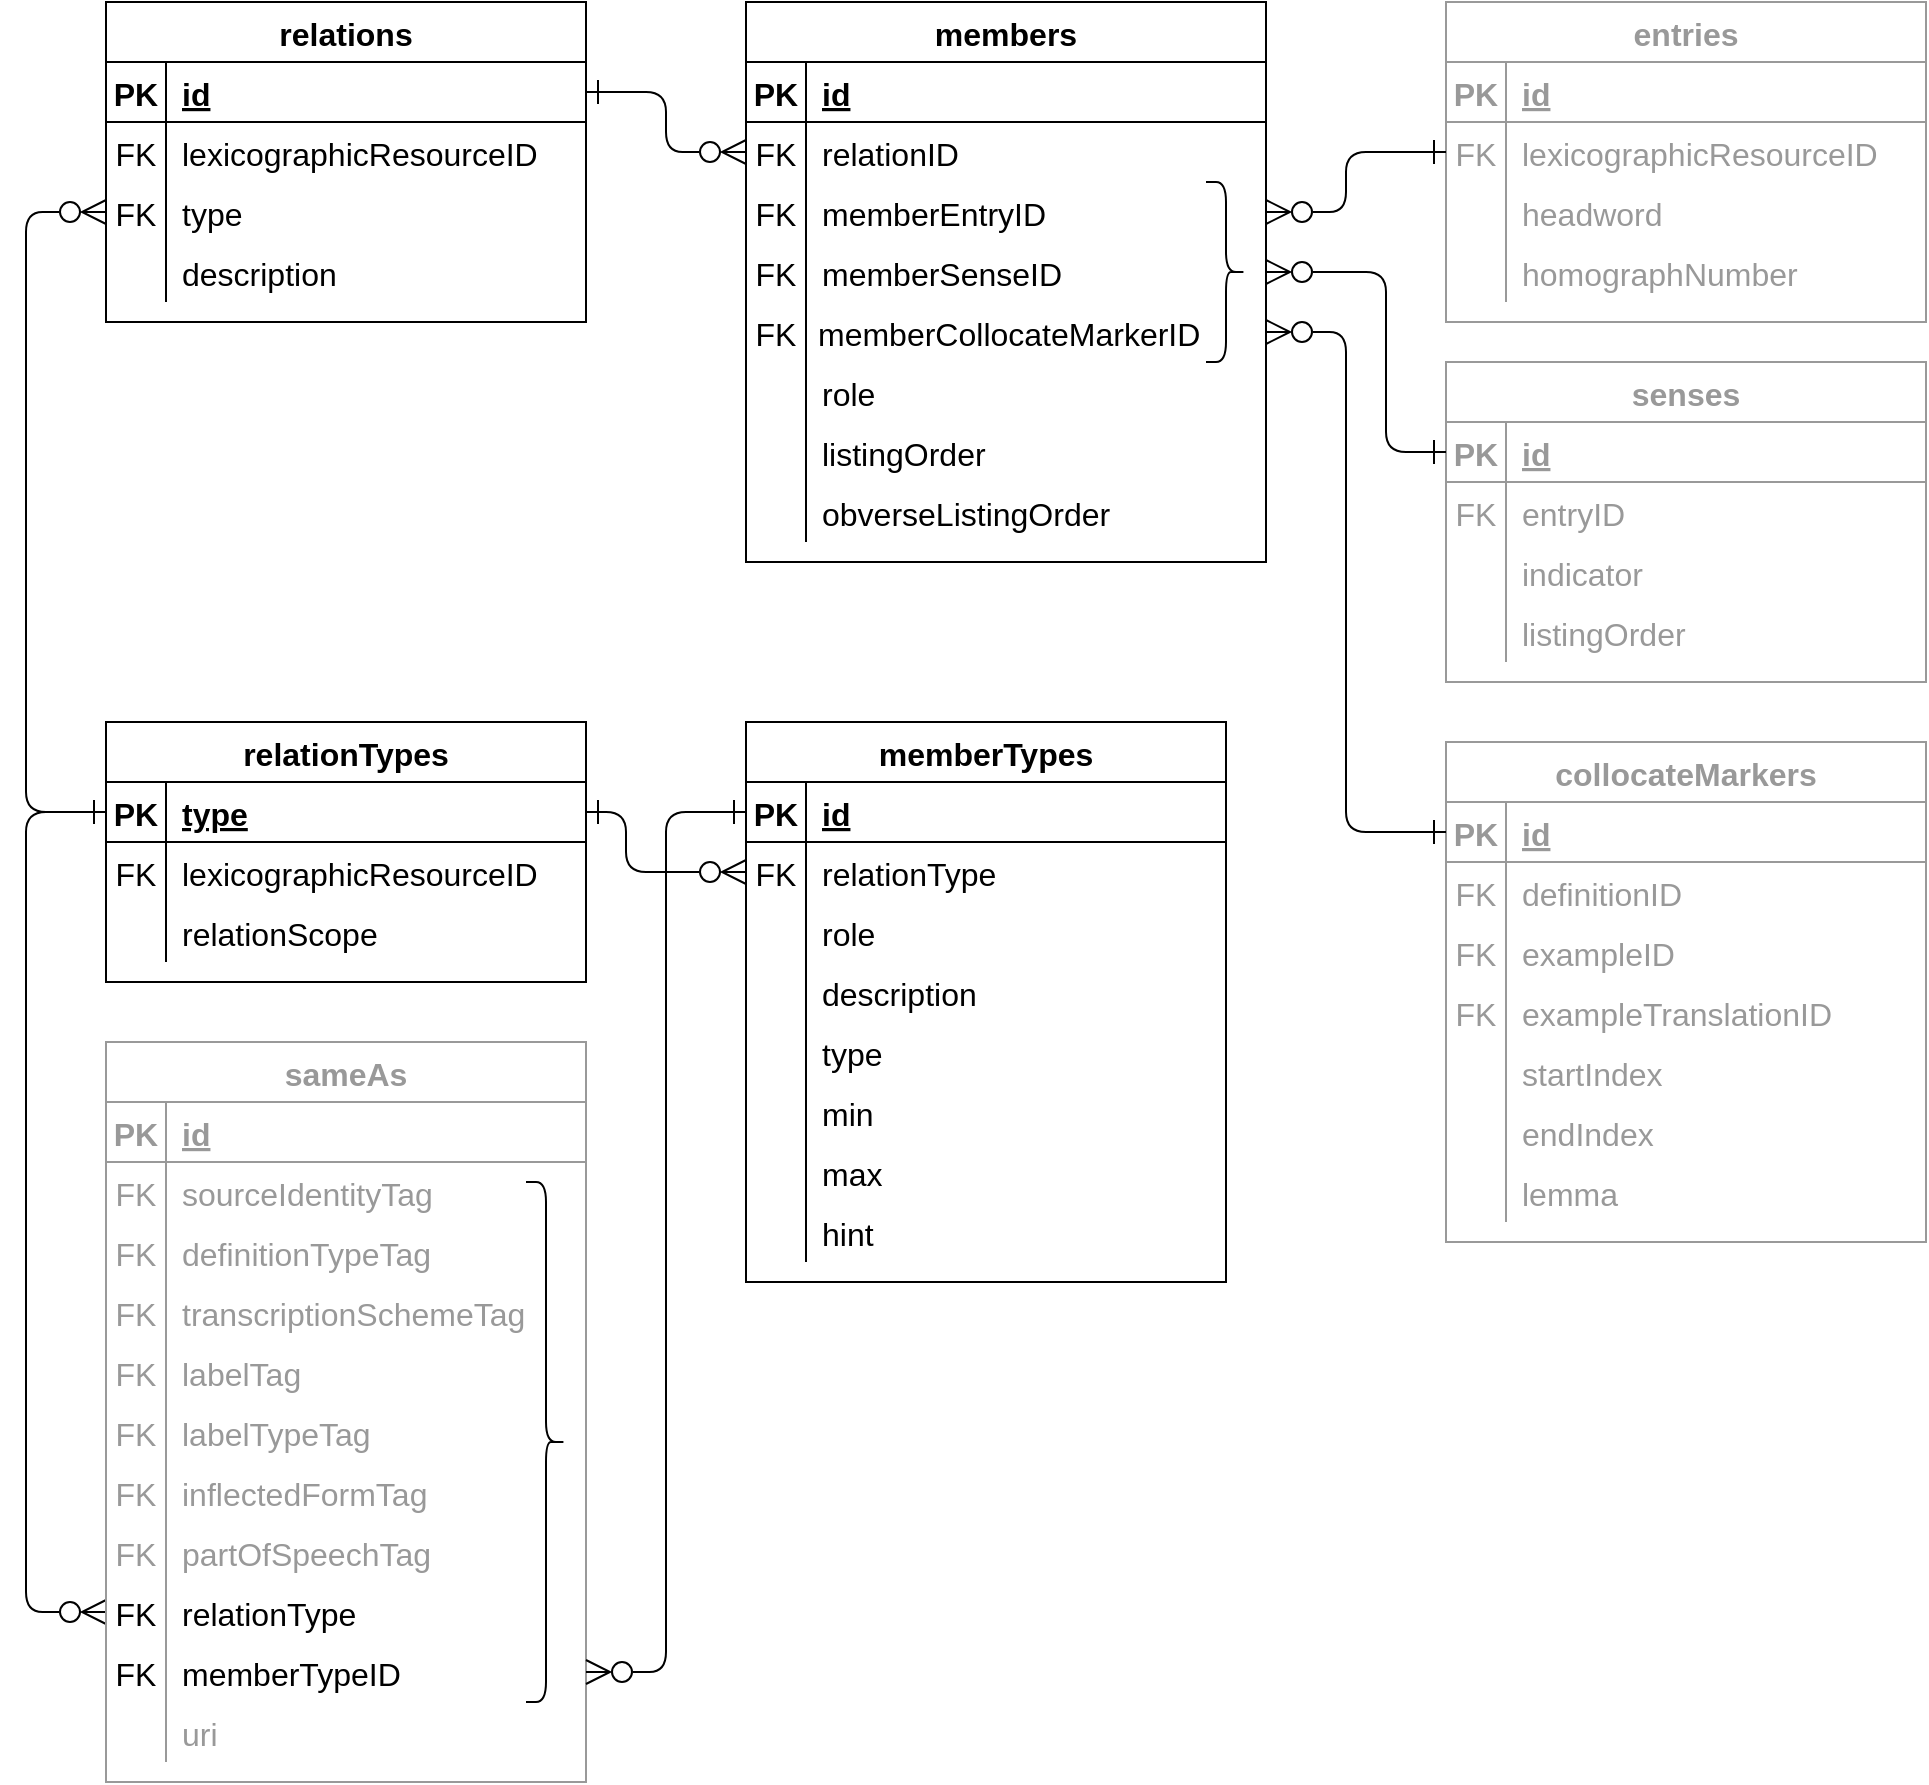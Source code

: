 <mxfile version="20.3.0" type="device"><diagram id="R2lEEEUBdFMjLlhIrx00" name="Page-1"><mxGraphModel dx="1060" dy="698" grid="1" gridSize="10" guides="1" tooltips="1" connect="1" arrows="1" fold="1" page="1" pageScale="1" pageWidth="827" pageHeight="1169" math="0" shadow="0" extFonts="Permanent Marker^https://fonts.googleapis.com/css?family=Permanent+Marker"><root><mxCell id="0"/><mxCell id="1" parent="0"/><mxCell id="E1Pg0IalvS5kdNX5mXvc-1" value="relations" style="shape=table;startSize=30;container=1;collapsible=1;childLayout=tableLayout;fixedRows=1;rowLines=0;fontStyle=1;align=center;resizeLast=1;fontSize=16;" vertex="1" parent="1"><mxGeometry x="120" y="40" width="240" height="160" as="geometry"/></mxCell><mxCell id="E1Pg0IalvS5kdNX5mXvc-2" value="" style="shape=tableRow;horizontal=0;startSize=0;swimlaneHead=0;swimlaneBody=0;fillColor=none;collapsible=0;dropTarget=0;points=[[0,0.5],[1,0.5]];portConstraint=eastwest;top=0;left=0;right=0;bottom=1;fontSize=16;" vertex="1" parent="E1Pg0IalvS5kdNX5mXvc-1"><mxGeometry y="30" width="240" height="30" as="geometry"/></mxCell><mxCell id="E1Pg0IalvS5kdNX5mXvc-3" value="PK" style="shape=partialRectangle;connectable=0;fillColor=none;top=0;left=0;bottom=0;right=0;fontStyle=1;overflow=hidden;fontSize=16;" vertex="1" parent="E1Pg0IalvS5kdNX5mXvc-2"><mxGeometry width="30" height="30" as="geometry"><mxRectangle width="30" height="30" as="alternateBounds"/></mxGeometry></mxCell><mxCell id="E1Pg0IalvS5kdNX5mXvc-4" value="id" style="shape=partialRectangle;connectable=0;fillColor=none;top=0;left=0;bottom=0;right=0;align=left;spacingLeft=6;fontStyle=5;overflow=hidden;fontSize=16;" vertex="1" parent="E1Pg0IalvS5kdNX5mXvc-2"><mxGeometry x="30" width="210" height="30" as="geometry"><mxRectangle width="210" height="30" as="alternateBounds"/></mxGeometry></mxCell><mxCell id="E1Pg0IalvS5kdNX5mXvc-5" value="" style="shape=tableRow;horizontal=0;startSize=0;swimlaneHead=0;swimlaneBody=0;fillColor=none;collapsible=0;dropTarget=0;points=[[0,0.5],[1,0.5]];portConstraint=eastwest;top=0;left=0;right=0;bottom=0;fontSize=16;" vertex="1" parent="E1Pg0IalvS5kdNX5mXvc-1"><mxGeometry y="60" width="240" height="30" as="geometry"/></mxCell><mxCell id="E1Pg0IalvS5kdNX5mXvc-6" value="FK" style="shape=partialRectangle;connectable=0;fillColor=none;top=0;left=0;bottom=0;right=0;editable=1;overflow=hidden;fontSize=16;" vertex="1" parent="E1Pg0IalvS5kdNX5mXvc-5"><mxGeometry width="30" height="30" as="geometry"><mxRectangle width="30" height="30" as="alternateBounds"/></mxGeometry></mxCell><mxCell id="E1Pg0IalvS5kdNX5mXvc-7" value="lexicographicResourceID" style="shape=partialRectangle;connectable=0;fillColor=none;top=0;left=0;bottom=0;right=0;align=left;spacingLeft=6;overflow=hidden;fontSize=16;" vertex="1" parent="E1Pg0IalvS5kdNX5mXvc-5"><mxGeometry x="30" width="210" height="30" as="geometry"><mxRectangle width="210" height="30" as="alternateBounds"/></mxGeometry></mxCell><mxCell id="E1Pg0IalvS5kdNX5mXvc-8" value="" style="shape=tableRow;horizontal=0;startSize=0;swimlaneHead=0;swimlaneBody=0;fillColor=none;collapsible=0;dropTarget=0;points=[[0,0.5],[1,0.5]];portConstraint=eastwest;top=0;left=0;right=0;bottom=0;fontSize=16;" vertex="1" parent="E1Pg0IalvS5kdNX5mXvc-1"><mxGeometry y="90" width="240" height="30" as="geometry"/></mxCell><mxCell id="E1Pg0IalvS5kdNX5mXvc-9" value="FK" style="shape=partialRectangle;connectable=0;fillColor=none;top=0;left=0;bottom=0;right=0;editable=1;overflow=hidden;fontSize=16;" vertex="1" parent="E1Pg0IalvS5kdNX5mXvc-8"><mxGeometry width="30" height="30" as="geometry"><mxRectangle width="30" height="30" as="alternateBounds"/></mxGeometry></mxCell><mxCell id="E1Pg0IalvS5kdNX5mXvc-10" value="type" style="shape=partialRectangle;connectable=0;fillColor=none;top=0;left=0;bottom=0;right=0;align=left;spacingLeft=6;overflow=hidden;fontSize=16;" vertex="1" parent="E1Pg0IalvS5kdNX5mXvc-8"><mxGeometry x="30" width="210" height="30" as="geometry"><mxRectangle width="210" height="30" as="alternateBounds"/></mxGeometry></mxCell><mxCell id="E1Pg0IalvS5kdNX5mXvc-11" style="shape=tableRow;horizontal=0;startSize=0;swimlaneHead=0;swimlaneBody=0;fillColor=none;collapsible=0;dropTarget=0;points=[[0,0.5],[1,0.5]];portConstraint=eastwest;top=0;left=0;right=0;bottom=0;fontSize=16;" vertex="1" parent="E1Pg0IalvS5kdNX5mXvc-1"><mxGeometry y="120" width="240" height="30" as="geometry"/></mxCell><mxCell id="E1Pg0IalvS5kdNX5mXvc-12" style="shape=partialRectangle;connectable=0;fillColor=none;top=0;left=0;bottom=0;right=0;editable=1;overflow=hidden;fontSize=16;" vertex="1" parent="E1Pg0IalvS5kdNX5mXvc-11"><mxGeometry width="30" height="30" as="geometry"><mxRectangle width="30" height="30" as="alternateBounds"/></mxGeometry></mxCell><mxCell id="E1Pg0IalvS5kdNX5mXvc-13" value="description" style="shape=partialRectangle;connectable=0;fillColor=none;top=0;left=0;bottom=0;right=0;align=left;spacingLeft=6;overflow=hidden;fontSize=16;" vertex="1" parent="E1Pg0IalvS5kdNX5mXvc-11"><mxGeometry x="30" width="210" height="30" as="geometry"><mxRectangle width="210" height="30" as="alternateBounds"/></mxGeometry></mxCell><mxCell id="E1Pg0IalvS5kdNX5mXvc-14" value="members" style="shape=table;startSize=30;container=1;collapsible=1;childLayout=tableLayout;fixedRows=1;rowLines=0;fontStyle=1;align=center;resizeLast=1;fontSize=16;" vertex="1" parent="1"><mxGeometry x="440" y="40" width="260" height="280" as="geometry"/></mxCell><mxCell id="E1Pg0IalvS5kdNX5mXvc-15" value="" style="shape=tableRow;horizontal=0;startSize=0;swimlaneHead=0;swimlaneBody=0;fillColor=none;collapsible=0;dropTarget=0;points=[[0,0.5],[1,0.5]];portConstraint=eastwest;top=0;left=0;right=0;bottom=1;fontSize=16;" vertex="1" parent="E1Pg0IalvS5kdNX5mXvc-14"><mxGeometry y="30" width="260" height="30" as="geometry"/></mxCell><mxCell id="E1Pg0IalvS5kdNX5mXvc-16" value="PK" style="shape=partialRectangle;connectable=0;fillColor=none;top=0;left=0;bottom=0;right=0;fontStyle=1;overflow=hidden;fontSize=16;" vertex="1" parent="E1Pg0IalvS5kdNX5mXvc-15"><mxGeometry width="30" height="30" as="geometry"><mxRectangle width="30" height="30" as="alternateBounds"/></mxGeometry></mxCell><mxCell id="E1Pg0IalvS5kdNX5mXvc-17" value="id" style="shape=partialRectangle;connectable=0;fillColor=none;top=0;left=0;bottom=0;right=0;align=left;spacingLeft=6;fontStyle=5;overflow=hidden;fontSize=16;" vertex="1" parent="E1Pg0IalvS5kdNX5mXvc-15"><mxGeometry x="30" width="230" height="30" as="geometry"><mxRectangle width="230" height="30" as="alternateBounds"/></mxGeometry></mxCell><mxCell id="E1Pg0IalvS5kdNX5mXvc-18" value="" style="shape=tableRow;horizontal=0;startSize=0;swimlaneHead=0;swimlaneBody=0;fillColor=none;collapsible=0;dropTarget=0;points=[[0,0.5],[1,0.5]];portConstraint=eastwest;top=0;left=0;right=0;bottom=0;fontSize=16;" vertex="1" parent="E1Pg0IalvS5kdNX5mXvc-14"><mxGeometry y="60" width="260" height="30" as="geometry"/></mxCell><mxCell id="E1Pg0IalvS5kdNX5mXvc-19" value="FK" style="shape=partialRectangle;connectable=0;fillColor=none;top=0;left=0;bottom=0;right=0;editable=1;overflow=hidden;fontSize=16;" vertex="1" parent="E1Pg0IalvS5kdNX5mXvc-18"><mxGeometry width="30" height="30" as="geometry"><mxRectangle width="30" height="30" as="alternateBounds"/></mxGeometry></mxCell><mxCell id="E1Pg0IalvS5kdNX5mXvc-20" value="relationID" style="shape=partialRectangle;connectable=0;fillColor=none;top=0;left=0;bottom=0;right=0;align=left;spacingLeft=6;overflow=hidden;fontSize=16;" vertex="1" parent="E1Pg0IalvS5kdNX5mXvc-18"><mxGeometry x="30" width="230" height="30" as="geometry"><mxRectangle width="230" height="30" as="alternateBounds"/></mxGeometry></mxCell><mxCell id="E1Pg0IalvS5kdNX5mXvc-21" value="" style="shape=tableRow;horizontal=0;startSize=0;swimlaneHead=0;swimlaneBody=0;fillColor=none;collapsible=0;dropTarget=0;points=[[0,0.5],[1,0.5]];portConstraint=eastwest;top=0;left=0;right=0;bottom=0;fontSize=16;" vertex="1" parent="E1Pg0IalvS5kdNX5mXvc-14"><mxGeometry y="90" width="260" height="30" as="geometry"/></mxCell><mxCell id="E1Pg0IalvS5kdNX5mXvc-22" value="FK" style="shape=partialRectangle;connectable=0;fillColor=none;top=0;left=0;bottom=0;right=0;editable=1;overflow=hidden;fontSize=16;" vertex="1" parent="E1Pg0IalvS5kdNX5mXvc-21"><mxGeometry width="30" height="30" as="geometry"><mxRectangle width="30" height="30" as="alternateBounds"/></mxGeometry></mxCell><mxCell id="E1Pg0IalvS5kdNX5mXvc-23" value="memberEntryID" style="shape=partialRectangle;connectable=0;fillColor=none;top=0;left=0;bottom=0;right=0;align=left;spacingLeft=6;overflow=hidden;fontSize=16;" vertex="1" parent="E1Pg0IalvS5kdNX5mXvc-21"><mxGeometry x="30" width="230" height="30" as="geometry"><mxRectangle width="230" height="30" as="alternateBounds"/></mxGeometry></mxCell><mxCell id="E1Pg0IalvS5kdNX5mXvc-24" style="shape=tableRow;horizontal=0;startSize=0;swimlaneHead=0;swimlaneBody=0;fillColor=none;collapsible=0;dropTarget=0;points=[[0,0.5],[1,0.5]];portConstraint=eastwest;top=0;left=0;right=0;bottom=0;fontSize=16;" vertex="1" parent="E1Pg0IalvS5kdNX5mXvc-14"><mxGeometry y="120" width="260" height="30" as="geometry"/></mxCell><mxCell id="E1Pg0IalvS5kdNX5mXvc-25" value="FK" style="shape=partialRectangle;connectable=0;fillColor=none;top=0;left=0;bottom=0;right=0;editable=1;overflow=hidden;fontSize=16;" vertex="1" parent="E1Pg0IalvS5kdNX5mXvc-24"><mxGeometry width="30" height="30" as="geometry"><mxRectangle width="30" height="30" as="alternateBounds"/></mxGeometry></mxCell><mxCell id="E1Pg0IalvS5kdNX5mXvc-26" value="memberSenseID" style="shape=partialRectangle;connectable=0;fillColor=none;top=0;left=0;bottom=0;right=0;align=left;spacingLeft=6;overflow=hidden;fontSize=16;" vertex="1" parent="E1Pg0IalvS5kdNX5mXvc-24"><mxGeometry x="30" width="230" height="30" as="geometry"><mxRectangle width="230" height="30" as="alternateBounds"/></mxGeometry></mxCell><mxCell id="E1Pg0IalvS5kdNX5mXvc-36" style="shape=tableRow;horizontal=0;startSize=0;swimlaneHead=0;swimlaneBody=0;fillColor=none;collapsible=0;dropTarget=0;points=[[0,0.5],[1,0.5]];portConstraint=eastwest;top=0;left=0;right=0;bottom=0;fontSize=16;" vertex="1" parent="E1Pg0IalvS5kdNX5mXvc-14"><mxGeometry y="150" width="260" height="30" as="geometry"/></mxCell><mxCell id="E1Pg0IalvS5kdNX5mXvc-37" value="FK" style="shape=partialRectangle;connectable=0;fillColor=none;top=0;left=0;bottom=0;right=0;editable=1;overflow=hidden;fontSize=16;" vertex="1" parent="E1Pg0IalvS5kdNX5mXvc-36"><mxGeometry width="30" height="30" as="geometry"><mxRectangle width="30" height="30" as="alternateBounds"/></mxGeometry></mxCell><mxCell id="E1Pg0IalvS5kdNX5mXvc-38" value="memberCollocateMarkerID" style="shape=partialRectangle;connectable=0;fillColor=none;top=0;left=0;bottom=0;right=0;align=left;spacingLeft=6;overflow=hidden;fontSize=16;spacing=0;" vertex="1" parent="E1Pg0IalvS5kdNX5mXvc-36"><mxGeometry x="30" width="230" height="30" as="geometry"><mxRectangle width="230" height="30" as="alternateBounds"/></mxGeometry></mxCell><mxCell id="E1Pg0IalvS5kdNX5mXvc-27" style="shape=tableRow;horizontal=0;startSize=0;swimlaneHead=0;swimlaneBody=0;fillColor=none;collapsible=0;dropTarget=0;points=[[0,0.5],[1,0.5]];portConstraint=eastwest;top=0;left=0;right=0;bottom=0;fontSize=16;" vertex="1" parent="E1Pg0IalvS5kdNX5mXvc-14"><mxGeometry y="180" width="260" height="30" as="geometry"/></mxCell><mxCell id="E1Pg0IalvS5kdNX5mXvc-28" style="shape=partialRectangle;connectable=0;fillColor=none;top=0;left=0;bottom=0;right=0;editable=1;overflow=hidden;fontSize=16;" vertex="1" parent="E1Pg0IalvS5kdNX5mXvc-27"><mxGeometry width="30" height="30" as="geometry"><mxRectangle width="30" height="30" as="alternateBounds"/></mxGeometry></mxCell><mxCell id="E1Pg0IalvS5kdNX5mXvc-29" value="role" style="shape=partialRectangle;connectable=0;fillColor=none;top=0;left=0;bottom=0;right=0;align=left;spacingLeft=6;overflow=hidden;fontSize=16;" vertex="1" parent="E1Pg0IalvS5kdNX5mXvc-27"><mxGeometry x="30" width="230" height="30" as="geometry"><mxRectangle width="230" height="30" as="alternateBounds"/></mxGeometry></mxCell><mxCell id="E1Pg0IalvS5kdNX5mXvc-30" style="shape=tableRow;horizontal=0;startSize=0;swimlaneHead=0;swimlaneBody=0;fillColor=none;collapsible=0;dropTarget=0;points=[[0,0.5],[1,0.5]];portConstraint=eastwest;top=0;left=0;right=0;bottom=0;fontSize=16;" vertex="1" parent="E1Pg0IalvS5kdNX5mXvc-14"><mxGeometry y="210" width="260" height="30" as="geometry"/></mxCell><mxCell id="E1Pg0IalvS5kdNX5mXvc-31" style="shape=partialRectangle;connectable=0;fillColor=none;top=0;left=0;bottom=0;right=0;editable=1;overflow=hidden;fontSize=16;" vertex="1" parent="E1Pg0IalvS5kdNX5mXvc-30"><mxGeometry width="30" height="30" as="geometry"><mxRectangle width="30" height="30" as="alternateBounds"/></mxGeometry></mxCell><mxCell id="E1Pg0IalvS5kdNX5mXvc-32" value="listingOrder" style="shape=partialRectangle;connectable=0;fillColor=none;top=0;left=0;bottom=0;right=0;align=left;spacingLeft=6;overflow=hidden;fontSize=16;" vertex="1" parent="E1Pg0IalvS5kdNX5mXvc-30"><mxGeometry x="30" width="230" height="30" as="geometry"><mxRectangle width="230" height="30" as="alternateBounds"/></mxGeometry></mxCell><mxCell id="E1Pg0IalvS5kdNX5mXvc-33" style="shape=tableRow;horizontal=0;startSize=0;swimlaneHead=0;swimlaneBody=0;fillColor=none;collapsible=0;dropTarget=0;points=[[0,0.5],[1,0.5]];portConstraint=eastwest;top=0;left=0;right=0;bottom=0;fontSize=16;" vertex="1" parent="E1Pg0IalvS5kdNX5mXvc-14"><mxGeometry y="240" width="260" height="30" as="geometry"/></mxCell><mxCell id="E1Pg0IalvS5kdNX5mXvc-34" style="shape=partialRectangle;connectable=0;fillColor=none;top=0;left=0;bottom=0;right=0;editable=1;overflow=hidden;fontSize=16;" vertex="1" parent="E1Pg0IalvS5kdNX5mXvc-33"><mxGeometry width="30" height="30" as="geometry"><mxRectangle width="30" height="30" as="alternateBounds"/></mxGeometry></mxCell><mxCell id="E1Pg0IalvS5kdNX5mXvc-35" value="obverseListingOrder" style="shape=partialRectangle;connectable=0;fillColor=none;top=0;left=0;bottom=0;right=0;align=left;spacingLeft=6;overflow=hidden;fontSize=16;" vertex="1" parent="E1Pg0IalvS5kdNX5mXvc-33"><mxGeometry x="30" width="230" height="30" as="geometry"><mxRectangle width="230" height="30" as="alternateBounds"/></mxGeometry></mxCell><mxCell id="E1Pg0IalvS5kdNX5mXvc-39" value="" style="shape=curlyBracket;whiteSpace=wrap;html=1;rounded=1;flipH=1;strokeColor=#000000;fontFamily=Helvetica;fontSize=12;fontColor=#999999;" vertex="1" parent="1"><mxGeometry x="670" y="130" width="20" height="90" as="geometry"/></mxCell><mxCell id="E1Pg0IalvS5kdNX5mXvc-40" value="relationTypes" style="shape=table;startSize=30;container=1;collapsible=1;childLayout=tableLayout;fixedRows=1;rowLines=0;fontStyle=1;align=center;resizeLast=1;fontSize=16;" vertex="1" parent="1"><mxGeometry x="120" y="400" width="240" height="130" as="geometry"/></mxCell><mxCell id="E1Pg0IalvS5kdNX5mXvc-41" value="" style="shape=tableRow;horizontal=0;startSize=0;swimlaneHead=0;swimlaneBody=0;fillColor=none;collapsible=0;dropTarget=0;points=[[0,0.5],[1,0.5]];portConstraint=eastwest;top=0;left=0;right=0;bottom=1;fontSize=16;" vertex="1" parent="E1Pg0IalvS5kdNX5mXvc-40"><mxGeometry y="30" width="240" height="30" as="geometry"/></mxCell><mxCell id="E1Pg0IalvS5kdNX5mXvc-42" value="PK" style="shape=partialRectangle;connectable=0;fillColor=none;top=0;left=0;bottom=0;right=0;fontStyle=1;overflow=hidden;fontSize=16;" vertex="1" parent="E1Pg0IalvS5kdNX5mXvc-41"><mxGeometry width="30" height="30" as="geometry"><mxRectangle width="30" height="30" as="alternateBounds"/></mxGeometry></mxCell><mxCell id="E1Pg0IalvS5kdNX5mXvc-43" value="type" style="shape=partialRectangle;connectable=0;fillColor=none;top=0;left=0;bottom=0;right=0;align=left;spacingLeft=6;fontStyle=5;overflow=hidden;fontSize=16;" vertex="1" parent="E1Pg0IalvS5kdNX5mXvc-41"><mxGeometry x="30" width="210" height="30" as="geometry"><mxRectangle width="210" height="30" as="alternateBounds"/></mxGeometry></mxCell><mxCell id="E1Pg0IalvS5kdNX5mXvc-44" value="" style="shape=tableRow;horizontal=0;startSize=0;swimlaneHead=0;swimlaneBody=0;fillColor=none;collapsible=0;dropTarget=0;points=[[0,0.5],[1,0.5]];portConstraint=eastwest;top=0;left=0;right=0;bottom=0;fontSize=16;" vertex="1" parent="E1Pg0IalvS5kdNX5mXvc-40"><mxGeometry y="60" width="240" height="30" as="geometry"/></mxCell><mxCell id="E1Pg0IalvS5kdNX5mXvc-45" value="FK" style="shape=partialRectangle;connectable=0;fillColor=none;top=0;left=0;bottom=0;right=0;editable=1;overflow=hidden;fontSize=16;" vertex="1" parent="E1Pg0IalvS5kdNX5mXvc-44"><mxGeometry width="30" height="30" as="geometry"><mxRectangle width="30" height="30" as="alternateBounds"/></mxGeometry></mxCell><mxCell id="E1Pg0IalvS5kdNX5mXvc-46" value="lexicographicResourceID" style="shape=partialRectangle;connectable=0;fillColor=none;top=0;left=0;bottom=0;right=0;align=left;spacingLeft=6;overflow=hidden;fontSize=16;" vertex="1" parent="E1Pg0IalvS5kdNX5mXvc-44"><mxGeometry x="30" width="210" height="30" as="geometry"><mxRectangle width="210" height="30" as="alternateBounds"/></mxGeometry></mxCell><mxCell id="E1Pg0IalvS5kdNX5mXvc-47" style="shape=tableRow;horizontal=0;startSize=0;swimlaneHead=0;swimlaneBody=0;fillColor=none;collapsible=0;dropTarget=0;points=[[0,0.5],[1,0.5]];portConstraint=eastwest;top=0;left=0;right=0;bottom=0;fontSize=16;" vertex="1" parent="E1Pg0IalvS5kdNX5mXvc-40"><mxGeometry y="90" width="240" height="30" as="geometry"/></mxCell><mxCell id="E1Pg0IalvS5kdNX5mXvc-48" style="shape=partialRectangle;connectable=0;fillColor=none;top=0;left=0;bottom=0;right=0;editable=1;overflow=hidden;fontSize=16;" vertex="1" parent="E1Pg0IalvS5kdNX5mXvc-47"><mxGeometry width="30" height="30" as="geometry"><mxRectangle width="30" height="30" as="alternateBounds"/></mxGeometry></mxCell><mxCell id="E1Pg0IalvS5kdNX5mXvc-49" value="relationScope" style="shape=partialRectangle;connectable=0;fillColor=none;top=0;left=0;bottom=0;right=0;align=left;spacingLeft=6;overflow=hidden;fontSize=16;" vertex="1" parent="E1Pg0IalvS5kdNX5mXvc-47"><mxGeometry x="30" width="210" height="30" as="geometry"><mxRectangle width="210" height="30" as="alternateBounds"/></mxGeometry></mxCell><mxCell id="E1Pg0IalvS5kdNX5mXvc-50" value="memberTypes" style="shape=table;startSize=30;container=1;collapsible=1;childLayout=tableLayout;fixedRows=1;rowLines=0;fontStyle=1;align=center;resizeLast=1;fontSize=16;" vertex="1" parent="1"><mxGeometry x="440" y="400" width="240" height="280" as="geometry"/></mxCell><mxCell id="E1Pg0IalvS5kdNX5mXvc-51" value="" style="shape=tableRow;horizontal=0;startSize=0;swimlaneHead=0;swimlaneBody=0;fillColor=none;collapsible=0;dropTarget=0;points=[[0,0.5],[1,0.5]];portConstraint=eastwest;top=0;left=0;right=0;bottom=1;fontSize=16;" vertex="1" parent="E1Pg0IalvS5kdNX5mXvc-50"><mxGeometry y="30" width="240" height="30" as="geometry"/></mxCell><mxCell id="E1Pg0IalvS5kdNX5mXvc-52" value="PK" style="shape=partialRectangle;connectable=0;fillColor=none;top=0;left=0;bottom=0;right=0;fontStyle=1;overflow=hidden;fontSize=16;" vertex="1" parent="E1Pg0IalvS5kdNX5mXvc-51"><mxGeometry width="30" height="30" as="geometry"><mxRectangle width="30" height="30" as="alternateBounds"/></mxGeometry></mxCell><mxCell id="E1Pg0IalvS5kdNX5mXvc-53" value="id" style="shape=partialRectangle;connectable=0;fillColor=none;top=0;left=0;bottom=0;right=0;align=left;spacingLeft=6;fontStyle=5;overflow=hidden;fontSize=16;" vertex="1" parent="E1Pg0IalvS5kdNX5mXvc-51"><mxGeometry x="30" width="210" height="30" as="geometry"><mxRectangle width="210" height="30" as="alternateBounds"/></mxGeometry></mxCell><mxCell id="E1Pg0IalvS5kdNX5mXvc-54" value="" style="shape=tableRow;horizontal=0;startSize=0;swimlaneHead=0;swimlaneBody=0;fillColor=none;collapsible=0;dropTarget=0;points=[[0,0.5],[1,0.5]];portConstraint=eastwest;top=0;left=0;right=0;bottom=0;fontSize=16;" vertex="1" parent="E1Pg0IalvS5kdNX5mXvc-50"><mxGeometry y="60" width="240" height="30" as="geometry"/></mxCell><mxCell id="E1Pg0IalvS5kdNX5mXvc-55" value="FK" style="shape=partialRectangle;connectable=0;fillColor=none;top=0;left=0;bottom=0;right=0;editable=1;overflow=hidden;fontSize=16;" vertex="1" parent="E1Pg0IalvS5kdNX5mXvc-54"><mxGeometry width="30" height="30" as="geometry"><mxRectangle width="30" height="30" as="alternateBounds"/></mxGeometry></mxCell><mxCell id="E1Pg0IalvS5kdNX5mXvc-56" value="relationType" style="shape=partialRectangle;connectable=0;fillColor=none;top=0;left=0;bottom=0;right=0;align=left;spacingLeft=6;overflow=hidden;fontSize=16;" vertex="1" parent="E1Pg0IalvS5kdNX5mXvc-54"><mxGeometry x="30" width="210" height="30" as="geometry"><mxRectangle width="210" height="30" as="alternateBounds"/></mxGeometry></mxCell><mxCell id="E1Pg0IalvS5kdNX5mXvc-57" style="shape=tableRow;horizontal=0;startSize=0;swimlaneHead=0;swimlaneBody=0;fillColor=none;collapsible=0;dropTarget=0;points=[[0,0.5],[1,0.5]];portConstraint=eastwest;top=0;left=0;right=0;bottom=0;fontSize=16;" vertex="1" parent="E1Pg0IalvS5kdNX5mXvc-50"><mxGeometry y="90" width="240" height="30" as="geometry"/></mxCell><mxCell id="E1Pg0IalvS5kdNX5mXvc-58" style="shape=partialRectangle;connectable=0;fillColor=none;top=0;left=0;bottom=0;right=0;editable=1;overflow=hidden;fontSize=16;" vertex="1" parent="E1Pg0IalvS5kdNX5mXvc-57"><mxGeometry width="30" height="30" as="geometry"><mxRectangle width="30" height="30" as="alternateBounds"/></mxGeometry></mxCell><mxCell id="E1Pg0IalvS5kdNX5mXvc-59" value="role" style="shape=partialRectangle;connectable=0;fillColor=none;top=0;left=0;bottom=0;right=0;align=left;spacingLeft=6;overflow=hidden;fontSize=16;" vertex="1" parent="E1Pg0IalvS5kdNX5mXvc-57"><mxGeometry x="30" width="210" height="30" as="geometry"><mxRectangle width="210" height="30" as="alternateBounds"/></mxGeometry></mxCell><mxCell id="E1Pg0IalvS5kdNX5mXvc-60" style="shape=tableRow;horizontal=0;startSize=0;swimlaneHead=0;swimlaneBody=0;fillColor=none;collapsible=0;dropTarget=0;points=[[0,0.5],[1,0.5]];portConstraint=eastwest;top=0;left=0;right=0;bottom=0;fontSize=16;" vertex="1" parent="E1Pg0IalvS5kdNX5mXvc-50"><mxGeometry y="120" width="240" height="30" as="geometry"/></mxCell><mxCell id="E1Pg0IalvS5kdNX5mXvc-61" style="shape=partialRectangle;connectable=0;fillColor=none;top=0;left=0;bottom=0;right=0;editable=1;overflow=hidden;fontSize=16;" vertex="1" parent="E1Pg0IalvS5kdNX5mXvc-60"><mxGeometry width="30" height="30" as="geometry"><mxRectangle width="30" height="30" as="alternateBounds"/></mxGeometry></mxCell><mxCell id="E1Pg0IalvS5kdNX5mXvc-62" value="description" style="shape=partialRectangle;connectable=0;fillColor=none;top=0;left=0;bottom=0;right=0;align=left;spacingLeft=6;overflow=hidden;fontSize=16;" vertex="1" parent="E1Pg0IalvS5kdNX5mXvc-60"><mxGeometry x="30" width="210" height="30" as="geometry"><mxRectangle width="210" height="30" as="alternateBounds"/></mxGeometry></mxCell><mxCell id="E1Pg0IalvS5kdNX5mXvc-63" style="shape=tableRow;horizontal=0;startSize=0;swimlaneHead=0;swimlaneBody=0;fillColor=none;collapsible=0;dropTarget=0;points=[[0,0.5],[1,0.5]];portConstraint=eastwest;top=0;left=0;right=0;bottom=0;fontSize=16;" vertex="1" parent="E1Pg0IalvS5kdNX5mXvc-50"><mxGeometry y="150" width="240" height="30" as="geometry"/></mxCell><mxCell id="E1Pg0IalvS5kdNX5mXvc-64" style="shape=partialRectangle;connectable=0;fillColor=none;top=0;left=0;bottom=0;right=0;editable=1;overflow=hidden;fontSize=16;" vertex="1" parent="E1Pg0IalvS5kdNX5mXvc-63"><mxGeometry width="30" height="30" as="geometry"><mxRectangle width="30" height="30" as="alternateBounds"/></mxGeometry></mxCell><mxCell id="E1Pg0IalvS5kdNX5mXvc-65" value="type" style="shape=partialRectangle;connectable=0;fillColor=none;top=0;left=0;bottom=0;right=0;align=left;spacingLeft=6;overflow=hidden;fontSize=16;" vertex="1" parent="E1Pg0IalvS5kdNX5mXvc-63"><mxGeometry x="30" width="210" height="30" as="geometry"><mxRectangle width="210" height="30" as="alternateBounds"/></mxGeometry></mxCell><mxCell id="E1Pg0IalvS5kdNX5mXvc-66" style="shape=tableRow;horizontal=0;startSize=0;swimlaneHead=0;swimlaneBody=0;fillColor=none;collapsible=0;dropTarget=0;points=[[0,0.5],[1,0.5]];portConstraint=eastwest;top=0;left=0;right=0;bottom=0;fontSize=16;" vertex="1" parent="E1Pg0IalvS5kdNX5mXvc-50"><mxGeometry y="180" width="240" height="30" as="geometry"/></mxCell><mxCell id="E1Pg0IalvS5kdNX5mXvc-67" style="shape=partialRectangle;connectable=0;fillColor=none;top=0;left=0;bottom=0;right=0;editable=1;overflow=hidden;fontSize=16;" vertex="1" parent="E1Pg0IalvS5kdNX5mXvc-66"><mxGeometry width="30" height="30" as="geometry"><mxRectangle width="30" height="30" as="alternateBounds"/></mxGeometry></mxCell><mxCell id="E1Pg0IalvS5kdNX5mXvc-68" value="min" style="shape=partialRectangle;connectable=0;fillColor=none;top=0;left=0;bottom=0;right=0;align=left;spacingLeft=6;overflow=hidden;fontSize=16;" vertex="1" parent="E1Pg0IalvS5kdNX5mXvc-66"><mxGeometry x="30" width="210" height="30" as="geometry"><mxRectangle width="210" height="30" as="alternateBounds"/></mxGeometry></mxCell><mxCell id="E1Pg0IalvS5kdNX5mXvc-69" style="shape=tableRow;horizontal=0;startSize=0;swimlaneHead=0;swimlaneBody=0;fillColor=none;collapsible=0;dropTarget=0;points=[[0,0.5],[1,0.5]];portConstraint=eastwest;top=0;left=0;right=0;bottom=0;fontSize=16;" vertex="1" parent="E1Pg0IalvS5kdNX5mXvc-50"><mxGeometry y="210" width="240" height="30" as="geometry"/></mxCell><mxCell id="E1Pg0IalvS5kdNX5mXvc-70" style="shape=partialRectangle;connectable=0;fillColor=none;top=0;left=0;bottom=0;right=0;editable=1;overflow=hidden;fontSize=16;" vertex="1" parent="E1Pg0IalvS5kdNX5mXvc-69"><mxGeometry width="30" height="30" as="geometry"><mxRectangle width="30" height="30" as="alternateBounds"/></mxGeometry></mxCell><mxCell id="E1Pg0IalvS5kdNX5mXvc-71" value="max" style="shape=partialRectangle;connectable=0;fillColor=none;top=0;left=0;bottom=0;right=0;align=left;spacingLeft=6;overflow=hidden;fontSize=16;" vertex="1" parent="E1Pg0IalvS5kdNX5mXvc-69"><mxGeometry x="30" width="210" height="30" as="geometry"><mxRectangle width="210" height="30" as="alternateBounds"/></mxGeometry></mxCell><mxCell id="E1Pg0IalvS5kdNX5mXvc-72" style="shape=tableRow;horizontal=0;startSize=0;swimlaneHead=0;swimlaneBody=0;fillColor=none;collapsible=0;dropTarget=0;points=[[0,0.5],[1,0.5]];portConstraint=eastwest;top=0;left=0;right=0;bottom=0;fontSize=16;" vertex="1" parent="E1Pg0IalvS5kdNX5mXvc-50"><mxGeometry y="240" width="240" height="30" as="geometry"/></mxCell><mxCell id="E1Pg0IalvS5kdNX5mXvc-73" style="shape=partialRectangle;connectable=0;fillColor=none;top=0;left=0;bottom=0;right=0;editable=1;overflow=hidden;fontSize=16;" vertex="1" parent="E1Pg0IalvS5kdNX5mXvc-72"><mxGeometry width="30" height="30" as="geometry"><mxRectangle width="30" height="30" as="alternateBounds"/></mxGeometry></mxCell><mxCell id="E1Pg0IalvS5kdNX5mXvc-74" value="hint" style="shape=partialRectangle;connectable=0;fillColor=none;top=0;left=0;bottom=0;right=0;align=left;spacingLeft=6;overflow=hidden;fontSize=16;" vertex="1" parent="E1Pg0IalvS5kdNX5mXvc-72"><mxGeometry x="30" width="210" height="30" as="geometry"><mxRectangle width="210" height="30" as="alternateBounds"/></mxGeometry></mxCell><mxCell id="E1Pg0IalvS5kdNX5mXvc-88" style="edgeStyle=orthogonalEdgeStyle;rounded=1;orthogonalLoop=1;jettySize=auto;html=1;exitX=0;exitY=0.5;exitDx=0;exitDy=0;entryX=0;entryY=0.5;entryDx=0;entryDy=0;startArrow=ERzeroToMany;startFill=0;endArrow=ERone;endFill=0;endSize=10;startSize=10;" edge="1" parent="1" source="E1Pg0IalvS5kdNX5mXvc-8" target="E1Pg0IalvS5kdNX5mXvc-41"><mxGeometry relative="1" as="geometry"><Array as="points"><mxPoint x="80" y="145"/><mxPoint x="80" y="445"/></Array></mxGeometry></mxCell><mxCell id="E1Pg0IalvS5kdNX5mXvc-89" style="edgeStyle=orthogonalEdgeStyle;shape=connector;rounded=1;orthogonalLoop=1;jettySize=auto;html=1;exitX=0;exitY=0.5;exitDx=0;exitDy=0;entryX=1;entryY=0.5;entryDx=0;entryDy=0;labelBackgroundColor=default;strokeColor=default;fontFamily=Helvetica;fontSize=11;fontColor=default;startArrow=ERzeroToMany;startFill=0;endArrow=ERone;endFill=0;startSize=10;endSize=10;" edge="1" parent="1" source="E1Pg0IalvS5kdNX5mXvc-18" target="E1Pg0IalvS5kdNX5mXvc-2"><mxGeometry relative="1" as="geometry"/></mxCell><mxCell id="E1Pg0IalvS5kdNX5mXvc-90" style="edgeStyle=orthogonalEdgeStyle;shape=connector;rounded=1;orthogonalLoop=1;jettySize=auto;html=1;exitX=0;exitY=0.5;exitDx=0;exitDy=0;entryX=1;entryY=0.5;entryDx=0;entryDy=0;labelBackgroundColor=default;strokeColor=default;fontFamily=Helvetica;fontSize=11;fontColor=default;startArrow=ERzeroToMany;startFill=0;endArrow=ERone;endFill=0;startSize=10;endSize=10;" edge="1" parent="1" source="E1Pg0IalvS5kdNX5mXvc-54" target="E1Pg0IalvS5kdNX5mXvc-41"><mxGeometry relative="1" as="geometry"><Array as="points"><mxPoint x="380" y="475"/><mxPoint x="380" y="445"/></Array></mxGeometry></mxCell><mxCell id="E1Pg0IalvS5kdNX5mXvc-91" style="edgeStyle=orthogonalEdgeStyle;shape=connector;rounded=1;orthogonalLoop=1;jettySize=auto;html=1;exitX=0;exitY=0.5;exitDx=0;exitDy=0;entryX=0;entryY=0.5;entryDx=0;entryDy=0;labelBackgroundColor=default;strokeColor=default;fontFamily=Helvetica;fontSize=11;fontColor=default;startArrow=ERzeroToMany;startFill=0;endArrow=ERone;endFill=0;startSize=10;endSize=10;" edge="1" parent="1" source="E1Pg0IalvS5kdNX5mXvc-183" target="E1Pg0IalvS5kdNX5mXvc-41"><mxGeometry relative="1" as="geometry"><mxPoint x="120" y="660" as="sourcePoint"/><Array as="points"><mxPoint x="80" y="845"/><mxPoint x="80" y="445"/></Array></mxGeometry></mxCell><mxCell id="E1Pg0IalvS5kdNX5mXvc-93" value="entries" style="shape=table;startSize=30;container=1;collapsible=1;childLayout=tableLayout;fixedRows=1;rowLines=0;fontStyle=1;align=center;resizeLast=1;fontSize=16;strokeColor=#999999;fontColor=#999999;" vertex="1" parent="1"><mxGeometry x="790" y="40" width="240" height="160" as="geometry"><mxRectangle x="400" y="480" width="90" height="30" as="alternateBounds"/></mxGeometry></mxCell><mxCell id="E1Pg0IalvS5kdNX5mXvc-94" value="" style="shape=tableRow;horizontal=0;startSize=0;swimlaneHead=0;swimlaneBody=0;fillColor=none;collapsible=0;dropTarget=0;points=[[0,0.5],[1,0.5]];portConstraint=eastwest;top=0;left=0;right=0;bottom=1;fontSize=16;strokeColor=#999999;fontColor=#999999;" vertex="1" parent="E1Pg0IalvS5kdNX5mXvc-93"><mxGeometry y="30" width="240" height="30" as="geometry"/></mxCell><mxCell id="E1Pg0IalvS5kdNX5mXvc-95" value="PK" style="shape=partialRectangle;connectable=0;fillColor=none;top=0;left=0;bottom=0;right=0;fontStyle=1;overflow=hidden;fontSize=16;strokeColor=#999999;fontColor=#999999;" vertex="1" parent="E1Pg0IalvS5kdNX5mXvc-94"><mxGeometry width="30" height="30" as="geometry"><mxRectangle width="30" height="30" as="alternateBounds"/></mxGeometry></mxCell><mxCell id="E1Pg0IalvS5kdNX5mXvc-96" value="id" style="shape=partialRectangle;connectable=0;fillColor=none;top=0;left=0;bottom=0;right=0;align=left;spacingLeft=6;fontStyle=5;overflow=hidden;fontSize=16;strokeColor=#999999;fontColor=#999999;" vertex="1" parent="E1Pg0IalvS5kdNX5mXvc-94"><mxGeometry x="30" width="210" height="30" as="geometry"><mxRectangle width="210" height="30" as="alternateBounds"/></mxGeometry></mxCell><mxCell id="E1Pg0IalvS5kdNX5mXvc-97" value="" style="shape=tableRow;horizontal=0;startSize=0;swimlaneHead=0;swimlaneBody=0;fillColor=none;collapsible=0;dropTarget=0;points=[[0,0.5],[1,0.5]];portConstraint=eastwest;top=0;left=0;right=0;bottom=0;fontSize=16;strokeColor=#999999;fontColor=#999999;" vertex="1" parent="E1Pg0IalvS5kdNX5mXvc-93"><mxGeometry y="60" width="240" height="30" as="geometry"/></mxCell><mxCell id="E1Pg0IalvS5kdNX5mXvc-98" value="FK" style="shape=partialRectangle;connectable=0;fillColor=none;top=0;left=0;bottom=0;right=0;editable=1;overflow=hidden;fontSize=16;strokeColor=#999999;fontColor=#999999;" vertex="1" parent="E1Pg0IalvS5kdNX5mXvc-97"><mxGeometry width="30" height="30" as="geometry"><mxRectangle width="30" height="30" as="alternateBounds"/></mxGeometry></mxCell><mxCell id="E1Pg0IalvS5kdNX5mXvc-99" value="lexicographicResourceID" style="shape=partialRectangle;connectable=0;fillColor=none;top=0;left=0;bottom=0;right=0;align=left;spacingLeft=6;overflow=hidden;fontSize=16;strokeColor=#999999;fontColor=#999999;" vertex="1" parent="E1Pg0IalvS5kdNX5mXvc-97"><mxGeometry x="30" width="210" height="30" as="geometry"><mxRectangle width="210" height="30" as="alternateBounds"/></mxGeometry></mxCell><mxCell id="E1Pg0IalvS5kdNX5mXvc-100" value="" style="shape=tableRow;horizontal=0;startSize=0;swimlaneHead=0;swimlaneBody=0;fillColor=none;collapsible=0;dropTarget=0;points=[[0,0.5],[1,0.5]];portConstraint=eastwest;top=0;left=0;right=0;bottom=0;fontSize=16;strokeColor=#999999;fontColor=#999999;" vertex="1" parent="E1Pg0IalvS5kdNX5mXvc-93"><mxGeometry y="90" width="240" height="30" as="geometry"/></mxCell><mxCell id="E1Pg0IalvS5kdNX5mXvc-101" value="" style="shape=partialRectangle;connectable=0;fillColor=none;top=0;left=0;bottom=0;right=0;editable=1;overflow=hidden;fontSize=16;strokeColor=#999999;fontColor=#999999;" vertex="1" parent="E1Pg0IalvS5kdNX5mXvc-100"><mxGeometry width="30" height="30" as="geometry"><mxRectangle width="30" height="30" as="alternateBounds"/></mxGeometry></mxCell><mxCell id="E1Pg0IalvS5kdNX5mXvc-102" value="headword" style="shape=partialRectangle;connectable=0;fillColor=none;top=0;left=0;bottom=0;right=0;align=left;spacingLeft=6;overflow=hidden;fontSize=16;strokeColor=#999999;fontColor=#999999;" vertex="1" parent="E1Pg0IalvS5kdNX5mXvc-100"><mxGeometry x="30" width="210" height="30" as="geometry"><mxRectangle width="210" height="30" as="alternateBounds"/></mxGeometry></mxCell><mxCell id="E1Pg0IalvS5kdNX5mXvc-103" style="shape=tableRow;horizontal=0;startSize=0;swimlaneHead=0;swimlaneBody=0;fillColor=none;collapsible=0;dropTarget=0;points=[[0,0.5],[1,0.5]];portConstraint=eastwest;top=0;left=0;right=0;bottom=0;fontSize=16;strokeColor=#999999;fontColor=#999999;" vertex="1" parent="E1Pg0IalvS5kdNX5mXvc-93"><mxGeometry y="120" width="240" height="30" as="geometry"/></mxCell><mxCell id="E1Pg0IalvS5kdNX5mXvc-104" style="shape=partialRectangle;connectable=0;fillColor=none;top=0;left=0;bottom=0;right=0;editable=1;overflow=hidden;fontSize=16;strokeColor=#999999;fontColor=#999999;" vertex="1" parent="E1Pg0IalvS5kdNX5mXvc-103"><mxGeometry width="30" height="30" as="geometry"><mxRectangle width="30" height="30" as="alternateBounds"/></mxGeometry></mxCell><mxCell id="E1Pg0IalvS5kdNX5mXvc-105" value="homographNumber" style="shape=partialRectangle;connectable=0;fillColor=none;top=0;left=0;bottom=0;right=0;align=left;spacingLeft=6;overflow=hidden;fontSize=16;strokeColor=#999999;fontColor=#999999;" vertex="1" parent="E1Pg0IalvS5kdNX5mXvc-103"><mxGeometry x="30" width="210" height="30" as="geometry"><mxRectangle width="210" height="30" as="alternateBounds"/></mxGeometry></mxCell><mxCell id="E1Pg0IalvS5kdNX5mXvc-106" value="senses" style="shape=table;startSize=30;container=1;collapsible=1;childLayout=tableLayout;fixedRows=1;rowLines=0;fontStyle=1;align=center;resizeLast=1;fontSize=16;fontColor=#999999;strokeColor=#999999;" vertex="1" parent="1"><mxGeometry x="790" y="220" width="240" height="160" as="geometry"><mxRectangle x="400" y="480" width="90" height="30" as="alternateBounds"/></mxGeometry></mxCell><mxCell id="E1Pg0IalvS5kdNX5mXvc-107" value="" style="shape=tableRow;horizontal=0;startSize=0;swimlaneHead=0;swimlaneBody=0;fillColor=none;collapsible=0;dropTarget=0;points=[[0,0.5],[1,0.5]];portConstraint=eastwest;top=0;left=0;right=0;bottom=1;fontSize=16;fontColor=#999999;strokeColor=#999999;" vertex="1" parent="E1Pg0IalvS5kdNX5mXvc-106"><mxGeometry y="30" width="240" height="30" as="geometry"/></mxCell><mxCell id="E1Pg0IalvS5kdNX5mXvc-108" value="PK" style="shape=partialRectangle;connectable=0;fillColor=none;top=0;left=0;bottom=0;right=0;fontStyle=1;overflow=hidden;fontSize=16;fontColor=#999999;strokeColor=#999999;" vertex="1" parent="E1Pg0IalvS5kdNX5mXvc-107"><mxGeometry width="30" height="30" as="geometry"><mxRectangle width="30" height="30" as="alternateBounds"/></mxGeometry></mxCell><mxCell id="E1Pg0IalvS5kdNX5mXvc-109" value="id" style="shape=partialRectangle;connectable=0;fillColor=none;top=0;left=0;bottom=0;right=0;align=left;spacingLeft=6;fontStyle=5;overflow=hidden;fontSize=16;fontColor=#999999;strokeColor=#999999;" vertex="1" parent="E1Pg0IalvS5kdNX5mXvc-107"><mxGeometry x="30" width="210" height="30" as="geometry"><mxRectangle width="210" height="30" as="alternateBounds"/></mxGeometry></mxCell><mxCell id="E1Pg0IalvS5kdNX5mXvc-110" value="" style="shape=tableRow;horizontal=0;startSize=0;swimlaneHead=0;swimlaneBody=0;fillColor=none;collapsible=0;dropTarget=0;points=[[0,0.5],[1,0.5]];portConstraint=eastwest;top=0;left=0;right=0;bottom=0;fontSize=16;fontColor=#999999;strokeColor=#999999;" vertex="1" parent="E1Pg0IalvS5kdNX5mXvc-106"><mxGeometry y="60" width="240" height="30" as="geometry"/></mxCell><mxCell id="E1Pg0IalvS5kdNX5mXvc-111" value="FK" style="shape=partialRectangle;connectable=0;fillColor=none;top=0;left=0;bottom=0;right=0;editable=1;overflow=hidden;fontSize=16;fontColor=#999999;strokeColor=#999999;" vertex="1" parent="E1Pg0IalvS5kdNX5mXvc-110"><mxGeometry width="30" height="30" as="geometry"><mxRectangle width="30" height="30" as="alternateBounds"/></mxGeometry></mxCell><mxCell id="E1Pg0IalvS5kdNX5mXvc-112" value="entryID" style="shape=partialRectangle;connectable=0;fillColor=none;top=0;left=0;bottom=0;right=0;align=left;spacingLeft=6;overflow=hidden;fontSize=16;fontColor=#999999;strokeColor=#999999;" vertex="1" parent="E1Pg0IalvS5kdNX5mXvc-110"><mxGeometry x="30" width="210" height="30" as="geometry"><mxRectangle width="210" height="30" as="alternateBounds"/></mxGeometry></mxCell><mxCell id="E1Pg0IalvS5kdNX5mXvc-113" value="" style="shape=tableRow;horizontal=0;startSize=0;swimlaneHead=0;swimlaneBody=0;fillColor=none;collapsible=0;dropTarget=0;points=[[0,0.5],[1,0.5]];portConstraint=eastwest;top=0;left=0;right=0;bottom=0;fontSize=16;fontColor=#999999;strokeColor=#999999;" vertex="1" parent="E1Pg0IalvS5kdNX5mXvc-106"><mxGeometry y="90" width="240" height="30" as="geometry"/></mxCell><mxCell id="E1Pg0IalvS5kdNX5mXvc-114" value="" style="shape=partialRectangle;connectable=0;fillColor=none;top=0;left=0;bottom=0;right=0;editable=1;overflow=hidden;fontSize=16;fontColor=#999999;strokeColor=#999999;" vertex="1" parent="E1Pg0IalvS5kdNX5mXvc-113"><mxGeometry width="30" height="30" as="geometry"><mxRectangle width="30" height="30" as="alternateBounds"/></mxGeometry></mxCell><mxCell id="E1Pg0IalvS5kdNX5mXvc-115" value="indicator" style="shape=partialRectangle;connectable=0;fillColor=none;top=0;left=0;bottom=0;right=0;align=left;spacingLeft=6;overflow=hidden;fontSize=16;fontColor=#999999;strokeColor=#999999;" vertex="1" parent="E1Pg0IalvS5kdNX5mXvc-113"><mxGeometry x="30" width="210" height="30" as="geometry"><mxRectangle width="210" height="30" as="alternateBounds"/></mxGeometry></mxCell><mxCell id="E1Pg0IalvS5kdNX5mXvc-116" style="shape=tableRow;horizontal=0;startSize=0;swimlaneHead=0;swimlaneBody=0;fillColor=none;collapsible=0;dropTarget=0;points=[[0,0.5],[1,0.5]];portConstraint=eastwest;top=0;left=0;right=0;bottom=0;fontSize=16;fontColor=#999999;strokeColor=#999999;" vertex="1" parent="E1Pg0IalvS5kdNX5mXvc-106"><mxGeometry y="120" width="240" height="30" as="geometry"/></mxCell><mxCell id="E1Pg0IalvS5kdNX5mXvc-117" style="shape=partialRectangle;connectable=0;fillColor=none;top=0;left=0;bottom=0;right=0;editable=1;overflow=hidden;fontSize=16;fontColor=#999999;strokeColor=#999999;" vertex="1" parent="E1Pg0IalvS5kdNX5mXvc-116"><mxGeometry width="30" height="30" as="geometry"><mxRectangle width="30" height="30" as="alternateBounds"/></mxGeometry></mxCell><mxCell id="E1Pg0IalvS5kdNX5mXvc-118" value="listingOrder" style="shape=partialRectangle;connectable=0;fillColor=none;top=0;left=0;bottom=0;right=0;align=left;spacingLeft=6;overflow=hidden;fontSize=16;fontColor=#999999;strokeColor=#999999;" vertex="1" parent="E1Pg0IalvS5kdNX5mXvc-116"><mxGeometry x="30" width="210" height="30" as="geometry"><mxRectangle width="210" height="30" as="alternateBounds"/></mxGeometry></mxCell><mxCell id="E1Pg0IalvS5kdNX5mXvc-132" value="collocateMarkers" style="shape=table;startSize=30;container=1;collapsible=1;childLayout=tableLayout;fixedRows=1;rowLines=0;fontStyle=1;align=center;resizeLast=1;fontSize=16;fontColor=#999999;strokeColor=#999999;" vertex="1" parent="1"><mxGeometry x="790" y="410" width="240" height="250" as="geometry"/></mxCell><mxCell id="E1Pg0IalvS5kdNX5mXvc-133" value="" style="shape=tableRow;horizontal=0;startSize=0;swimlaneHead=0;swimlaneBody=0;fillColor=none;collapsible=0;dropTarget=0;points=[[0,0.5],[1,0.5]];portConstraint=eastwest;top=0;left=0;right=0;bottom=1;fontSize=16;fontColor=#999999;strokeColor=#999999;" vertex="1" parent="E1Pg0IalvS5kdNX5mXvc-132"><mxGeometry y="30" width="240" height="30" as="geometry"/></mxCell><mxCell id="E1Pg0IalvS5kdNX5mXvc-134" value="PK" style="shape=partialRectangle;connectable=0;fillColor=none;top=0;left=0;bottom=0;right=0;fontStyle=1;overflow=hidden;fontSize=16;fontColor=#999999;strokeColor=#999999;" vertex="1" parent="E1Pg0IalvS5kdNX5mXvc-133"><mxGeometry width="30" height="30" as="geometry"><mxRectangle width="30" height="30" as="alternateBounds"/></mxGeometry></mxCell><mxCell id="E1Pg0IalvS5kdNX5mXvc-135" value="id" style="shape=partialRectangle;connectable=0;fillColor=none;top=0;left=0;bottom=0;right=0;align=left;spacingLeft=6;fontStyle=5;overflow=hidden;fontSize=16;fontColor=#999999;strokeColor=#999999;" vertex="1" parent="E1Pg0IalvS5kdNX5mXvc-133"><mxGeometry x="30" width="210" height="30" as="geometry"><mxRectangle width="210" height="30" as="alternateBounds"/></mxGeometry></mxCell><mxCell id="E1Pg0IalvS5kdNX5mXvc-136" value="" style="shape=tableRow;horizontal=0;startSize=0;swimlaneHead=0;swimlaneBody=0;fillColor=none;collapsible=0;dropTarget=0;points=[[0,0.5],[1,0.5]];portConstraint=eastwest;top=0;left=0;right=0;bottom=0;fontSize=16;fontColor=#999999;strokeColor=#999999;" vertex="1" parent="E1Pg0IalvS5kdNX5mXvc-132"><mxGeometry y="60" width="240" height="30" as="geometry"/></mxCell><mxCell id="E1Pg0IalvS5kdNX5mXvc-137" value="FK" style="shape=partialRectangle;connectable=0;fillColor=none;top=0;left=0;bottom=0;right=0;editable=1;overflow=hidden;fontSize=16;fontColor=#999999;strokeColor=#999999;" vertex="1" parent="E1Pg0IalvS5kdNX5mXvc-136"><mxGeometry width="30" height="30" as="geometry"><mxRectangle width="30" height="30" as="alternateBounds"/></mxGeometry></mxCell><mxCell id="E1Pg0IalvS5kdNX5mXvc-138" value="definitionID" style="shape=partialRectangle;connectable=0;fillColor=none;top=0;left=0;bottom=0;right=0;align=left;spacingLeft=6;overflow=hidden;fontSize=16;fontColor=#999999;strokeColor=#999999;" vertex="1" parent="E1Pg0IalvS5kdNX5mXvc-136"><mxGeometry x="30" width="210" height="30" as="geometry"><mxRectangle width="210" height="30" as="alternateBounds"/></mxGeometry></mxCell><mxCell id="E1Pg0IalvS5kdNX5mXvc-139" style="shape=tableRow;horizontal=0;startSize=0;swimlaneHead=0;swimlaneBody=0;fillColor=none;collapsible=0;dropTarget=0;points=[[0,0.5],[1,0.5]];portConstraint=eastwest;top=0;left=0;right=0;bottom=0;fontSize=16;fontColor=#999999;strokeColor=#999999;" vertex="1" parent="E1Pg0IalvS5kdNX5mXvc-132"><mxGeometry y="90" width="240" height="30" as="geometry"/></mxCell><mxCell id="E1Pg0IalvS5kdNX5mXvc-140" value="FK" style="shape=partialRectangle;connectable=0;fillColor=none;top=0;left=0;bottom=0;right=0;editable=1;overflow=hidden;fontSize=16;fontColor=#999999;strokeColor=#999999;" vertex="1" parent="E1Pg0IalvS5kdNX5mXvc-139"><mxGeometry width="30" height="30" as="geometry"><mxRectangle width="30" height="30" as="alternateBounds"/></mxGeometry></mxCell><mxCell id="E1Pg0IalvS5kdNX5mXvc-141" value="exampleID" style="shape=partialRectangle;connectable=0;fillColor=none;top=0;left=0;bottom=0;right=0;align=left;spacingLeft=6;overflow=hidden;fontSize=16;fontColor=#999999;strokeColor=#999999;" vertex="1" parent="E1Pg0IalvS5kdNX5mXvc-139"><mxGeometry x="30" width="210" height="30" as="geometry"><mxRectangle width="210" height="30" as="alternateBounds"/></mxGeometry></mxCell><mxCell id="E1Pg0IalvS5kdNX5mXvc-142" style="shape=tableRow;horizontal=0;startSize=0;swimlaneHead=0;swimlaneBody=0;fillColor=none;collapsible=0;dropTarget=0;points=[[0,0.5],[1,0.5]];portConstraint=eastwest;top=0;left=0;right=0;bottom=0;fontSize=16;fontColor=#999999;strokeColor=#999999;" vertex="1" parent="E1Pg0IalvS5kdNX5mXvc-132"><mxGeometry y="120" width="240" height="30" as="geometry"/></mxCell><mxCell id="E1Pg0IalvS5kdNX5mXvc-143" value="FK" style="shape=partialRectangle;connectable=0;fillColor=none;top=0;left=0;bottom=0;right=0;editable=1;overflow=hidden;fontSize=16;fontColor=#999999;strokeColor=#999999;" vertex="1" parent="E1Pg0IalvS5kdNX5mXvc-142"><mxGeometry width="30" height="30" as="geometry"><mxRectangle width="30" height="30" as="alternateBounds"/></mxGeometry></mxCell><mxCell id="E1Pg0IalvS5kdNX5mXvc-144" value="exampleTranslationID" style="shape=partialRectangle;connectable=0;fillColor=none;top=0;left=0;bottom=0;right=0;align=left;spacingLeft=6;overflow=hidden;fontSize=16;fontColor=#999999;strokeColor=#999999;" vertex="1" parent="E1Pg0IalvS5kdNX5mXvc-142"><mxGeometry x="30" width="210" height="30" as="geometry"><mxRectangle width="210" height="30" as="alternateBounds"/></mxGeometry></mxCell><mxCell id="E1Pg0IalvS5kdNX5mXvc-145" value="" style="shape=tableRow;horizontal=0;startSize=0;swimlaneHead=0;swimlaneBody=0;fillColor=none;collapsible=0;dropTarget=0;points=[[0,0.5],[1,0.5]];portConstraint=eastwest;top=0;left=0;right=0;bottom=0;fontSize=16;fontColor=#999999;strokeColor=#999999;" vertex="1" parent="E1Pg0IalvS5kdNX5mXvc-132"><mxGeometry y="150" width="240" height="30" as="geometry"/></mxCell><mxCell id="E1Pg0IalvS5kdNX5mXvc-146" value="" style="shape=partialRectangle;connectable=0;fillColor=none;top=0;left=0;bottom=0;right=0;editable=1;overflow=hidden;fontSize=16;fontColor=#999999;strokeColor=#999999;" vertex="1" parent="E1Pg0IalvS5kdNX5mXvc-145"><mxGeometry width="30" height="30" as="geometry"><mxRectangle width="30" height="30" as="alternateBounds"/></mxGeometry></mxCell><mxCell id="E1Pg0IalvS5kdNX5mXvc-147" value="startIndex" style="shape=partialRectangle;connectable=0;fillColor=none;top=0;left=0;bottom=0;right=0;align=left;spacingLeft=6;overflow=hidden;fontSize=16;fontColor=#999999;strokeColor=#999999;" vertex="1" parent="E1Pg0IalvS5kdNX5mXvc-145"><mxGeometry x="30" width="210" height="30" as="geometry"><mxRectangle width="210" height="30" as="alternateBounds"/></mxGeometry></mxCell><mxCell id="E1Pg0IalvS5kdNX5mXvc-148" style="shape=tableRow;horizontal=0;startSize=0;swimlaneHead=0;swimlaneBody=0;fillColor=none;collapsible=0;dropTarget=0;points=[[0,0.5],[1,0.5]];portConstraint=eastwest;top=0;left=0;right=0;bottom=0;fontSize=16;fontColor=#999999;strokeColor=#999999;" vertex="1" parent="E1Pg0IalvS5kdNX5mXvc-132"><mxGeometry y="180" width="240" height="30" as="geometry"/></mxCell><mxCell id="E1Pg0IalvS5kdNX5mXvc-149" style="shape=partialRectangle;connectable=0;fillColor=none;top=0;left=0;bottom=0;right=0;editable=1;overflow=hidden;fontSize=16;fontColor=#999999;strokeColor=#999999;" vertex="1" parent="E1Pg0IalvS5kdNX5mXvc-148"><mxGeometry width="30" height="30" as="geometry"><mxRectangle width="30" height="30" as="alternateBounds"/></mxGeometry></mxCell><mxCell id="E1Pg0IalvS5kdNX5mXvc-150" value="endIndex" style="shape=partialRectangle;connectable=0;fillColor=none;top=0;left=0;bottom=0;right=0;align=left;spacingLeft=6;overflow=hidden;fontSize=16;fontColor=#999999;strokeColor=#999999;" vertex="1" parent="E1Pg0IalvS5kdNX5mXvc-148"><mxGeometry x="30" width="210" height="30" as="geometry"><mxRectangle width="210" height="30" as="alternateBounds"/></mxGeometry></mxCell><mxCell id="E1Pg0IalvS5kdNX5mXvc-151" style="shape=tableRow;horizontal=0;startSize=0;swimlaneHead=0;swimlaneBody=0;fillColor=none;collapsible=0;dropTarget=0;points=[[0,0.5],[1,0.5]];portConstraint=eastwest;top=0;left=0;right=0;bottom=0;fontSize=16;fontColor=#999999;strokeColor=#999999;" vertex="1" parent="E1Pg0IalvS5kdNX5mXvc-132"><mxGeometry y="210" width="240" height="30" as="geometry"/></mxCell><mxCell id="E1Pg0IalvS5kdNX5mXvc-152" style="shape=partialRectangle;connectable=0;fillColor=none;top=0;left=0;bottom=0;right=0;editable=1;overflow=hidden;fontSize=16;fontColor=#999999;strokeColor=#999999;" vertex="1" parent="E1Pg0IalvS5kdNX5mXvc-151"><mxGeometry width="30" height="30" as="geometry"><mxRectangle width="30" height="30" as="alternateBounds"/></mxGeometry></mxCell><mxCell id="E1Pg0IalvS5kdNX5mXvc-153" value="lemma" style="shape=partialRectangle;connectable=0;fillColor=none;top=0;left=0;bottom=0;right=0;align=left;spacingLeft=6;overflow=hidden;fontSize=16;fontColor=#999999;strokeColor=#999999;" vertex="1" parent="E1Pg0IalvS5kdNX5mXvc-151"><mxGeometry x="30" width="210" height="30" as="geometry"><mxRectangle width="210" height="30" as="alternateBounds"/></mxGeometry></mxCell><mxCell id="E1Pg0IalvS5kdNX5mXvc-154" style="edgeStyle=orthogonalEdgeStyle;shape=connector;rounded=1;orthogonalLoop=1;jettySize=auto;html=1;exitX=1;exitY=0.5;exitDx=0;exitDy=0;entryX=0;entryY=0.5;entryDx=0;entryDy=0;labelBackgroundColor=default;strokeColor=default;fontFamily=Helvetica;fontSize=11;fontColor=#999999;startArrow=ERzeroToMany;startFill=0;endArrow=ERone;endFill=0;startSize=10;endSize=10;" edge="1" parent="1" source="E1Pg0IalvS5kdNX5mXvc-21" target="E1Pg0IalvS5kdNX5mXvc-97"><mxGeometry relative="1" as="geometry"><Array as="points"><mxPoint x="740" y="145"/><mxPoint x="740" y="115"/></Array></mxGeometry></mxCell><mxCell id="E1Pg0IalvS5kdNX5mXvc-155" style="edgeStyle=orthogonalEdgeStyle;shape=connector;rounded=1;orthogonalLoop=1;jettySize=auto;html=1;exitX=1;exitY=0.5;exitDx=0;exitDy=0;entryX=0;entryY=0.5;entryDx=0;entryDy=0;labelBackgroundColor=default;strokeColor=default;fontFamily=Helvetica;fontSize=11;fontColor=#999999;startArrow=ERzeroToMany;startFill=0;endArrow=ERone;endFill=0;startSize=10;endSize=10;" edge="1" parent="1" source="E1Pg0IalvS5kdNX5mXvc-24" target="E1Pg0IalvS5kdNX5mXvc-107"><mxGeometry relative="1" as="geometry"><Array as="points"><mxPoint x="760" y="175"/><mxPoint x="760" y="265"/></Array></mxGeometry></mxCell><mxCell id="E1Pg0IalvS5kdNX5mXvc-156" style="edgeStyle=orthogonalEdgeStyle;shape=connector;rounded=1;orthogonalLoop=1;jettySize=auto;html=1;exitX=1;exitY=0.5;exitDx=0;exitDy=0;entryX=0;entryY=0.5;entryDx=0;entryDy=0;labelBackgroundColor=default;strokeColor=default;fontFamily=Helvetica;fontSize=11;fontColor=#999999;startArrow=ERzeroToMany;startFill=0;endArrow=ERone;endFill=0;startSize=10;endSize=10;" edge="1" parent="1" source="E1Pg0IalvS5kdNX5mXvc-36" target="E1Pg0IalvS5kdNX5mXvc-133"><mxGeometry relative="1" as="geometry"><Array as="points"><mxPoint x="740" y="205"/><mxPoint x="740" y="455"/></Array></mxGeometry></mxCell><mxCell id="E1Pg0IalvS5kdNX5mXvc-158" value="sameAs" style="shape=table;startSize=30;container=1;collapsible=1;childLayout=tableLayout;fixedRows=1;rowLines=0;fontStyle=1;align=center;resizeLast=1;fontSize=16;strokeColor=#999999;fontColor=#999999;" vertex="1" parent="1"><mxGeometry x="120" y="560" width="240" height="370" as="geometry"><mxRectangle x="400" y="480" width="90" height="30" as="alternateBounds"/></mxGeometry></mxCell><mxCell id="E1Pg0IalvS5kdNX5mXvc-159" value="" style="shape=tableRow;horizontal=0;startSize=0;swimlaneHead=0;swimlaneBody=0;fillColor=none;collapsible=0;dropTarget=0;points=[[0,0.5],[1,0.5]];portConstraint=eastwest;top=0;left=0;right=0;bottom=1;fontSize=16;strokeColor=#999999;fontColor=#999999;" vertex="1" parent="E1Pg0IalvS5kdNX5mXvc-158"><mxGeometry y="30" width="240" height="30" as="geometry"/></mxCell><mxCell id="E1Pg0IalvS5kdNX5mXvc-160" value="PK" style="shape=partialRectangle;connectable=0;fillColor=none;top=0;left=0;bottom=0;right=0;fontStyle=1;overflow=hidden;fontSize=16;strokeColor=#999999;fontColor=#999999;" vertex="1" parent="E1Pg0IalvS5kdNX5mXvc-159"><mxGeometry width="30" height="30" as="geometry"><mxRectangle width="30" height="30" as="alternateBounds"/></mxGeometry></mxCell><mxCell id="E1Pg0IalvS5kdNX5mXvc-161" value="id" style="shape=partialRectangle;connectable=0;fillColor=none;top=0;left=0;bottom=0;right=0;align=left;spacingLeft=6;fontStyle=5;overflow=hidden;fontSize=16;strokeColor=#999999;fontColor=#999999;" vertex="1" parent="E1Pg0IalvS5kdNX5mXvc-159"><mxGeometry x="30" width="210" height="30" as="geometry"><mxRectangle width="210" height="30" as="alternateBounds"/></mxGeometry></mxCell><mxCell id="E1Pg0IalvS5kdNX5mXvc-162" value="" style="shape=tableRow;horizontal=0;startSize=0;swimlaneHead=0;swimlaneBody=0;fillColor=none;collapsible=0;dropTarget=0;points=[[0,0.5],[1,0.5]];portConstraint=eastwest;top=0;left=0;right=0;bottom=0;fontSize=16;strokeColor=#999999;fontColor=#999999;" vertex="1" parent="E1Pg0IalvS5kdNX5mXvc-158"><mxGeometry y="60" width="240" height="30" as="geometry"/></mxCell><mxCell id="E1Pg0IalvS5kdNX5mXvc-163" value="FK" style="shape=partialRectangle;connectable=0;fillColor=none;top=0;left=0;bottom=0;right=0;editable=1;overflow=hidden;fontSize=16;strokeColor=#999999;fontColor=#999999;" vertex="1" parent="E1Pg0IalvS5kdNX5mXvc-162"><mxGeometry width="30" height="30" as="geometry"><mxRectangle width="30" height="30" as="alternateBounds"/></mxGeometry></mxCell><mxCell id="E1Pg0IalvS5kdNX5mXvc-164" value="sourceIdentityTag" style="shape=partialRectangle;connectable=0;fillColor=none;top=0;left=0;bottom=0;right=0;align=left;spacingLeft=6;overflow=hidden;fontSize=16;strokeColor=#999999;fontColor=#999999;" vertex="1" parent="E1Pg0IalvS5kdNX5mXvc-162"><mxGeometry x="30" width="210" height="30" as="geometry"><mxRectangle width="210" height="30" as="alternateBounds"/></mxGeometry></mxCell><mxCell id="E1Pg0IalvS5kdNX5mXvc-165" value="" style="shape=tableRow;horizontal=0;startSize=0;swimlaneHead=0;swimlaneBody=0;fillColor=none;collapsible=0;dropTarget=0;points=[[0,0.5],[1,0.5]];portConstraint=eastwest;top=0;left=0;right=0;bottom=0;fontSize=16;strokeColor=#999999;fontColor=#999999;" vertex="1" parent="E1Pg0IalvS5kdNX5mXvc-158"><mxGeometry y="90" width="240" height="30" as="geometry"/></mxCell><mxCell id="E1Pg0IalvS5kdNX5mXvc-166" value="FK" style="shape=partialRectangle;connectable=0;fillColor=none;top=0;left=0;bottom=0;right=0;editable=1;overflow=hidden;fontSize=16;strokeColor=#999999;fontColor=#999999;" vertex="1" parent="E1Pg0IalvS5kdNX5mXvc-165"><mxGeometry width="30" height="30" as="geometry"><mxRectangle width="30" height="30" as="alternateBounds"/></mxGeometry></mxCell><mxCell id="E1Pg0IalvS5kdNX5mXvc-167" value="definitionTypeTag" style="shape=partialRectangle;connectable=0;fillColor=none;top=0;left=0;bottom=0;right=0;align=left;spacingLeft=6;overflow=hidden;fontSize=16;strokeColor=#999999;fontColor=#999999;" vertex="1" parent="E1Pg0IalvS5kdNX5mXvc-165"><mxGeometry x="30" width="210" height="30" as="geometry"><mxRectangle width="210" height="30" as="alternateBounds"/></mxGeometry></mxCell><mxCell id="E1Pg0IalvS5kdNX5mXvc-168" style="shape=tableRow;horizontal=0;startSize=0;swimlaneHead=0;swimlaneBody=0;fillColor=none;collapsible=0;dropTarget=0;points=[[0,0.5],[1,0.5]];portConstraint=eastwest;top=0;left=0;right=0;bottom=0;fontSize=16;strokeColor=#999999;fontColor=#999999;" vertex="1" parent="E1Pg0IalvS5kdNX5mXvc-158"><mxGeometry y="120" width="240" height="30" as="geometry"/></mxCell><mxCell id="E1Pg0IalvS5kdNX5mXvc-169" value="FK" style="shape=partialRectangle;connectable=0;fillColor=none;top=0;left=0;bottom=0;right=0;editable=1;overflow=hidden;fontSize=16;strokeColor=#999999;fontColor=#999999;" vertex="1" parent="E1Pg0IalvS5kdNX5mXvc-168"><mxGeometry width="30" height="30" as="geometry"><mxRectangle width="30" height="30" as="alternateBounds"/></mxGeometry></mxCell><mxCell id="E1Pg0IalvS5kdNX5mXvc-170" value="transcriptionSchemeTag" style="shape=partialRectangle;connectable=0;fillColor=none;top=0;left=0;bottom=0;right=0;align=left;spacingLeft=6;overflow=hidden;fontSize=16;strokeColor=#999999;fontColor=#999999;" vertex="1" parent="E1Pg0IalvS5kdNX5mXvc-168"><mxGeometry x="30" width="210" height="30" as="geometry"><mxRectangle width="210" height="30" as="alternateBounds"/></mxGeometry></mxCell><mxCell id="E1Pg0IalvS5kdNX5mXvc-171" style="shape=tableRow;horizontal=0;startSize=0;swimlaneHead=0;swimlaneBody=0;fillColor=none;collapsible=0;dropTarget=0;points=[[0,0.5],[1,0.5]];portConstraint=eastwest;top=0;left=0;right=0;bottom=0;fontSize=16;strokeColor=#999999;fontColor=#999999;" vertex="1" parent="E1Pg0IalvS5kdNX5mXvc-158"><mxGeometry y="150" width="240" height="30" as="geometry"/></mxCell><mxCell id="E1Pg0IalvS5kdNX5mXvc-172" value="FK" style="shape=partialRectangle;connectable=0;fillColor=none;top=0;left=0;bottom=0;right=0;editable=1;overflow=hidden;fontSize=16;strokeColor=#999999;fontColor=#999999;" vertex="1" parent="E1Pg0IalvS5kdNX5mXvc-171"><mxGeometry width="30" height="30" as="geometry"><mxRectangle width="30" height="30" as="alternateBounds"/></mxGeometry></mxCell><mxCell id="E1Pg0IalvS5kdNX5mXvc-173" value="labelTag" style="shape=partialRectangle;connectable=0;fillColor=none;top=0;left=0;bottom=0;right=0;align=left;spacingLeft=6;overflow=hidden;fontSize=16;strokeColor=#999999;fontColor=#999999;" vertex="1" parent="E1Pg0IalvS5kdNX5mXvc-171"><mxGeometry x="30" width="210" height="30" as="geometry"><mxRectangle width="210" height="30" as="alternateBounds"/></mxGeometry></mxCell><mxCell id="E1Pg0IalvS5kdNX5mXvc-174" style="shape=tableRow;horizontal=0;startSize=0;swimlaneHead=0;swimlaneBody=0;fillColor=none;collapsible=0;dropTarget=0;points=[[0,0.5],[1,0.5]];portConstraint=eastwest;top=0;left=0;right=0;bottom=0;fontSize=16;strokeColor=#999999;fontColor=#999999;" vertex="1" parent="E1Pg0IalvS5kdNX5mXvc-158"><mxGeometry y="180" width="240" height="30" as="geometry"/></mxCell><mxCell id="E1Pg0IalvS5kdNX5mXvc-175" value="FK" style="shape=partialRectangle;connectable=0;fillColor=none;top=0;left=0;bottom=0;right=0;editable=1;overflow=hidden;fontSize=16;strokeColor=#999999;fontColor=#999999;" vertex="1" parent="E1Pg0IalvS5kdNX5mXvc-174"><mxGeometry width="30" height="30" as="geometry"><mxRectangle width="30" height="30" as="alternateBounds"/></mxGeometry></mxCell><mxCell id="E1Pg0IalvS5kdNX5mXvc-176" value="labelTypeTag" style="shape=partialRectangle;connectable=0;fillColor=none;top=0;left=0;bottom=0;right=0;align=left;spacingLeft=6;overflow=hidden;fontSize=16;strokeColor=#999999;fontColor=#999999;" vertex="1" parent="E1Pg0IalvS5kdNX5mXvc-174"><mxGeometry x="30" width="210" height="30" as="geometry"><mxRectangle width="210" height="30" as="alternateBounds"/></mxGeometry></mxCell><mxCell id="E1Pg0IalvS5kdNX5mXvc-177" style="shape=tableRow;horizontal=0;startSize=0;swimlaneHead=0;swimlaneBody=0;fillColor=none;collapsible=0;dropTarget=0;points=[[0,0.5],[1,0.5]];portConstraint=eastwest;top=0;left=0;right=0;bottom=0;fontSize=16;strokeColor=#999999;fontColor=#999999;" vertex="1" parent="E1Pg0IalvS5kdNX5mXvc-158"><mxGeometry y="210" width="240" height="30" as="geometry"/></mxCell><mxCell id="E1Pg0IalvS5kdNX5mXvc-178" value="FK" style="shape=partialRectangle;connectable=0;fillColor=none;top=0;left=0;bottom=0;right=0;editable=1;overflow=hidden;fontSize=16;strokeColor=#999999;fontColor=#999999;" vertex="1" parent="E1Pg0IalvS5kdNX5mXvc-177"><mxGeometry width="30" height="30" as="geometry"><mxRectangle width="30" height="30" as="alternateBounds"/></mxGeometry></mxCell><mxCell id="E1Pg0IalvS5kdNX5mXvc-179" value="inflectedFormTag" style="shape=partialRectangle;connectable=0;fillColor=none;top=0;left=0;bottom=0;right=0;align=left;spacingLeft=6;overflow=hidden;fontSize=16;strokeColor=#999999;fontColor=#999999;" vertex="1" parent="E1Pg0IalvS5kdNX5mXvc-177"><mxGeometry x="30" width="210" height="30" as="geometry"><mxRectangle width="210" height="30" as="alternateBounds"/></mxGeometry></mxCell><mxCell id="E1Pg0IalvS5kdNX5mXvc-180" style="shape=tableRow;horizontal=0;startSize=0;swimlaneHead=0;swimlaneBody=0;fillColor=none;collapsible=0;dropTarget=0;points=[[0,0.5],[1,0.5]];portConstraint=eastwest;top=0;left=0;right=0;bottom=0;fontSize=16;strokeColor=#999999;fontColor=#999999;" vertex="1" parent="E1Pg0IalvS5kdNX5mXvc-158"><mxGeometry y="240" width="240" height="30" as="geometry"/></mxCell><mxCell id="E1Pg0IalvS5kdNX5mXvc-181" value="FK" style="shape=partialRectangle;connectable=0;fillColor=none;top=0;left=0;bottom=0;right=0;editable=1;overflow=hidden;fontSize=16;strokeColor=#999999;fontColor=#999999;" vertex="1" parent="E1Pg0IalvS5kdNX5mXvc-180"><mxGeometry width="30" height="30" as="geometry"><mxRectangle width="30" height="30" as="alternateBounds"/></mxGeometry></mxCell><mxCell id="E1Pg0IalvS5kdNX5mXvc-182" value="partOfSpeechTag" style="shape=partialRectangle;connectable=0;fillColor=none;top=0;left=0;bottom=0;right=0;align=left;spacingLeft=6;overflow=hidden;fontSize=16;strokeColor=#999999;fontColor=#999999;" vertex="1" parent="E1Pg0IalvS5kdNX5mXvc-180"><mxGeometry x="30" width="210" height="30" as="geometry"><mxRectangle width="210" height="30" as="alternateBounds"/></mxGeometry></mxCell><mxCell id="E1Pg0IalvS5kdNX5mXvc-183" style="shape=tableRow;horizontal=0;startSize=0;swimlaneHead=0;swimlaneBody=0;fillColor=none;collapsible=0;dropTarget=0;points=[[0,0.5],[1,0.5]];portConstraint=eastwest;top=0;left=0;right=0;bottom=0;fontSize=16;strokeColor=#999999;fontColor=#999999;" vertex="1" parent="E1Pg0IalvS5kdNX5mXvc-158"><mxGeometry y="270" width="240" height="30" as="geometry"/></mxCell><mxCell id="E1Pg0IalvS5kdNX5mXvc-184" value="FK" style="shape=partialRectangle;connectable=0;fillColor=none;top=0;left=0;bottom=0;right=0;editable=1;overflow=hidden;fontSize=16;fontColor=#000000;strokeColor=#999999;" vertex="1" parent="E1Pg0IalvS5kdNX5mXvc-183"><mxGeometry width="30" height="30" as="geometry"><mxRectangle width="30" height="30" as="alternateBounds"/></mxGeometry></mxCell><mxCell id="E1Pg0IalvS5kdNX5mXvc-185" value="relationType" style="shape=partialRectangle;connectable=0;fillColor=none;top=0;left=0;bottom=0;right=0;align=left;spacingLeft=6;overflow=hidden;fontSize=16;fontColor=#000000;strokeColor=#999999;" vertex="1" parent="E1Pg0IalvS5kdNX5mXvc-183"><mxGeometry x="30" width="210" height="30" as="geometry"><mxRectangle width="210" height="30" as="alternateBounds"/></mxGeometry></mxCell><mxCell id="E1Pg0IalvS5kdNX5mXvc-186" style="shape=tableRow;horizontal=0;startSize=0;swimlaneHead=0;swimlaneBody=0;fillColor=none;collapsible=0;dropTarget=0;points=[[0,0.5],[1,0.5]];portConstraint=eastwest;top=0;left=0;right=0;bottom=0;fontSize=16;strokeColor=#999999;fontColor=#999999;" vertex="1" parent="E1Pg0IalvS5kdNX5mXvc-158"><mxGeometry y="300" width="240" height="30" as="geometry"/></mxCell><mxCell id="E1Pg0IalvS5kdNX5mXvc-187" value="FK" style="shape=partialRectangle;connectable=0;fillColor=none;top=0;left=0;bottom=0;right=0;editable=1;overflow=hidden;fontSize=16;fontColor=#000000;strokeColor=#999999;" vertex="1" parent="E1Pg0IalvS5kdNX5mXvc-186"><mxGeometry width="30" height="30" as="geometry"><mxRectangle width="30" height="30" as="alternateBounds"/></mxGeometry></mxCell><mxCell id="E1Pg0IalvS5kdNX5mXvc-188" value="memberTypeID" style="shape=partialRectangle;connectable=0;fillColor=none;top=0;left=0;bottom=0;right=0;align=left;spacingLeft=6;overflow=hidden;fontSize=16;fontColor=#000000;strokeColor=#999999;" vertex="1" parent="E1Pg0IalvS5kdNX5mXvc-186"><mxGeometry x="30" width="210" height="30" as="geometry"><mxRectangle width="210" height="30" as="alternateBounds"/></mxGeometry></mxCell><mxCell id="E1Pg0IalvS5kdNX5mXvc-189" style="shape=tableRow;horizontal=0;startSize=0;swimlaneHead=0;swimlaneBody=0;fillColor=none;collapsible=0;dropTarget=0;points=[[0,0.5],[1,0.5]];portConstraint=eastwest;top=0;left=0;right=0;bottom=0;fontSize=16;strokeColor=#999999;fontColor=#999999;" vertex="1" parent="E1Pg0IalvS5kdNX5mXvc-158"><mxGeometry y="330" width="240" height="30" as="geometry"/></mxCell><mxCell id="E1Pg0IalvS5kdNX5mXvc-190" style="shape=partialRectangle;connectable=0;fillColor=none;top=0;left=0;bottom=0;right=0;editable=1;overflow=hidden;fontSize=16;strokeColor=#999999;fontColor=#999999;" vertex="1" parent="E1Pg0IalvS5kdNX5mXvc-189"><mxGeometry width="30" height="30" as="geometry"><mxRectangle width="30" height="30" as="alternateBounds"/></mxGeometry></mxCell><mxCell id="E1Pg0IalvS5kdNX5mXvc-191" value="uri" style="shape=partialRectangle;connectable=0;fillColor=none;top=0;left=0;bottom=0;right=0;align=left;spacingLeft=6;overflow=hidden;fontSize=16;strokeColor=#999999;fontColor=#999999;" vertex="1" parent="E1Pg0IalvS5kdNX5mXvc-189"><mxGeometry x="30" width="210" height="30" as="geometry"><mxRectangle width="210" height="30" as="alternateBounds"/></mxGeometry></mxCell><mxCell id="E1Pg0IalvS5kdNX5mXvc-192" value="" style="shape=curlyBracket;whiteSpace=wrap;html=1;rounded=1;flipH=1;strokeColor=#000000;fontFamily=Helvetica;fontSize=12;fontColor=#999999;" vertex="1" parent="1"><mxGeometry x="330" y="630" width="20" height="260" as="geometry"/></mxCell><mxCell id="E1Pg0IalvS5kdNX5mXvc-193" style="edgeStyle=orthogonalEdgeStyle;shape=connector;rounded=1;orthogonalLoop=1;jettySize=auto;html=1;exitX=1;exitY=0.5;exitDx=0;exitDy=0;entryX=0;entryY=0.5;entryDx=0;entryDy=0;labelBackgroundColor=default;strokeColor=default;fontFamily=Helvetica;fontSize=11;fontColor=#999999;startArrow=ERzeroToMany;startFill=0;endArrow=ERone;endFill=0;startSize=10;endSize=10;" edge="1" parent="1" source="E1Pg0IalvS5kdNX5mXvc-186" target="E1Pg0IalvS5kdNX5mXvc-51"><mxGeometry relative="1" as="geometry"/></mxCell></root></mxGraphModel></diagram></mxfile>